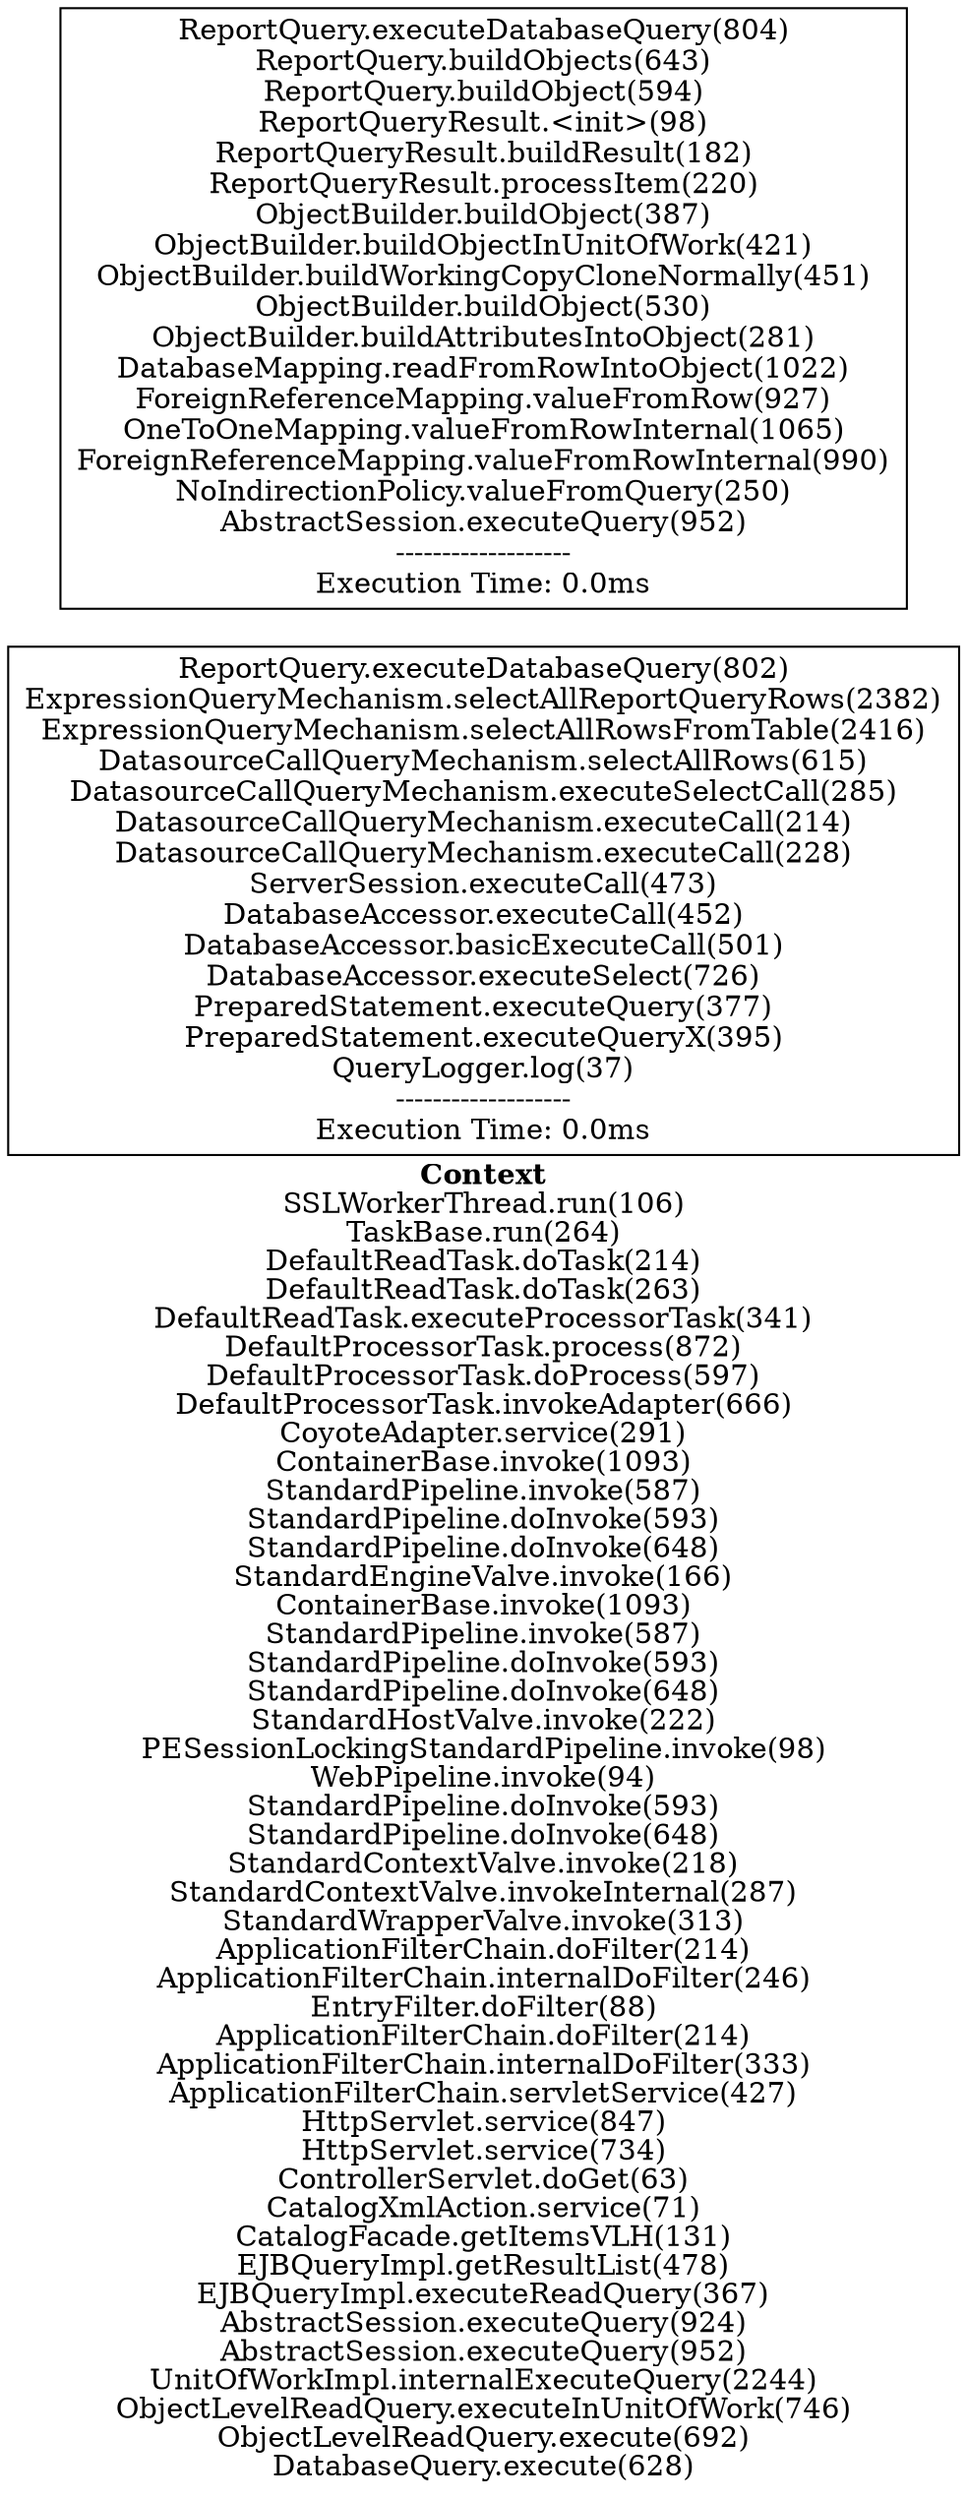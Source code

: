digraph 9814147 { 
label=<<font face="Times-Bold">Context</font><br/>SSLWorkerThread.run(106)<br/>TaskBase.run(264)<br/>DefaultReadTask.doTask(214)<br/>DefaultReadTask.doTask(263)<br/>DefaultReadTask.executeProcessorTask(341)<br/>DefaultProcessorTask.process(872)<br/>DefaultProcessorTask.doProcess(597)<br/>DefaultProcessorTask.invokeAdapter(666)<br/>CoyoteAdapter.service(291)<br/>ContainerBase.invoke(1093)<br/>StandardPipeline.invoke(587)<br/>StandardPipeline.doInvoke(593)<br/>StandardPipeline.doInvoke(648)<br/>StandardEngineValve.invoke(166)<br/>ContainerBase.invoke(1093)<br/>StandardPipeline.invoke(587)<br/>StandardPipeline.doInvoke(593)<br/>StandardPipeline.doInvoke(648)<br/>StandardHostValve.invoke(222)<br/>PESessionLockingStandardPipeline.invoke(98)<br/>WebPipeline.invoke(94)<br/>StandardPipeline.doInvoke(593)<br/>StandardPipeline.doInvoke(648)<br/>StandardContextValve.invoke(218)<br/>StandardContextValve.invokeInternal(287)<br/>StandardWrapperValve.invoke(313)<br/>ApplicationFilterChain.doFilter(214)<br/>ApplicationFilterChain.internalDoFilter(246)<br/>EntryFilter.doFilter(88)<br/>ApplicationFilterChain.doFilter(214)<br/>ApplicationFilterChain.internalDoFilter(333)<br/>ApplicationFilterChain.servletService(427)<br/>HttpServlet.service(847)<br/>HttpServlet.service(734)<br/>ControllerServlet.doGet(63)<br/>CatalogXmlAction.service(71)<br/>CatalogFacade.getItemsVLH(131)<br/>EJBQueryImpl.getResultList(478)<br/>EJBQueryImpl.executeReadQuery(367)<br/>AbstractSession.executeQuery(924)<br/>AbstractSession.executeQuery(952)<br/>UnitOfWorkImpl.internalExecuteQuery(2244)<br/>ObjectLevelReadQuery.executeInUnitOfWork(746)<br/>ObjectLevelReadQuery.execute(692)<br/>DatabaseQuery.execute(628)>;rankdir=RL;
1 [label="ReportQuery.executeDatabaseQuery(802)\nExpressionQueryMechanism.selectAllReportQueryRows(2382)\nExpressionQueryMechanism.selectAllRowsFromTable(2416)\nDatasourceCallQueryMechanism.selectAllRows(615)\nDatasourceCallQueryMechanism.executeSelectCall(285)\nDatasourceCallQueryMechanism.executeCall(214)\nDatasourceCallQueryMechanism.executeCall(228)\nServerSession.executeCall(473)\nDatabaseAccessor.executeCall(452)\nDatabaseAccessor.basicExecuteCall(501)\nDatabaseAccessor.executeSelect(726)\nPreparedStatement.executeQuery(377)\nPreparedStatement.executeQueryX(395)\nQueryLogger.log(37)\n-------------------\nExecution Time: 0.0ms\n", shape=box];
2 [label="ReportQuery.executeDatabaseQuery(804)\nReportQuery.buildObjects(643)\nReportQuery.buildObject(594)\nReportQueryResult.<init>(98)\nReportQueryResult.buildResult(182)\nReportQueryResult.processItem(220)\nObjectBuilder.buildObject(387)\nObjectBuilder.buildObjectInUnitOfWork(421)\nObjectBuilder.buildWorkingCopyCloneNormally(451)\nObjectBuilder.buildObject(530)\nObjectBuilder.buildAttributesIntoObject(281)\nDatabaseMapping.readFromRowIntoObject(1022)\nForeignReferenceMapping.valueFromRow(927)\nOneToOneMapping.valueFromRowInternal(1065)\nForeignReferenceMapping.valueFromRowInternal(990)\nNoIndirectionPolicy.valueFromQuery(250)\nAbstractSession.executeQuery(952)\n-------------------\nExecution Time: 0.0ms\n", shape=box];
}

